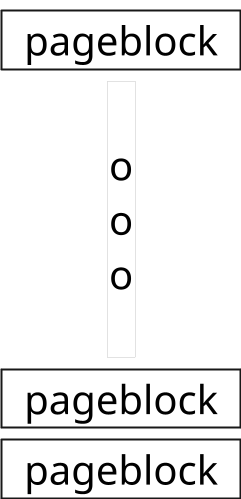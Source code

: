 @startuml
scale 1/5

skinparam Component {
    Style rectangle
    FontSize 200
    BorderThickness 10
    BackgroundColor transparent
}


skinparam Package {
    Style rectangle
    FontSize 0
    BorderThickness 0
    BackgroundColor transparent
}


skinparam Rectangle {
    Style rectangle
    FontSize 200
    BorderThickness 0
    BackgroundColor transparent
}

' component:
component "  pageblock  " as c0
rectangle "\no\no\no\n" as c1
component "  pageblock  " as c2
component "  pageblock  " as c3
' layout:
c0-down[hidden]-c1
c1-down[hidden]-c2
c2-down[hidden]-c3

@enduml
